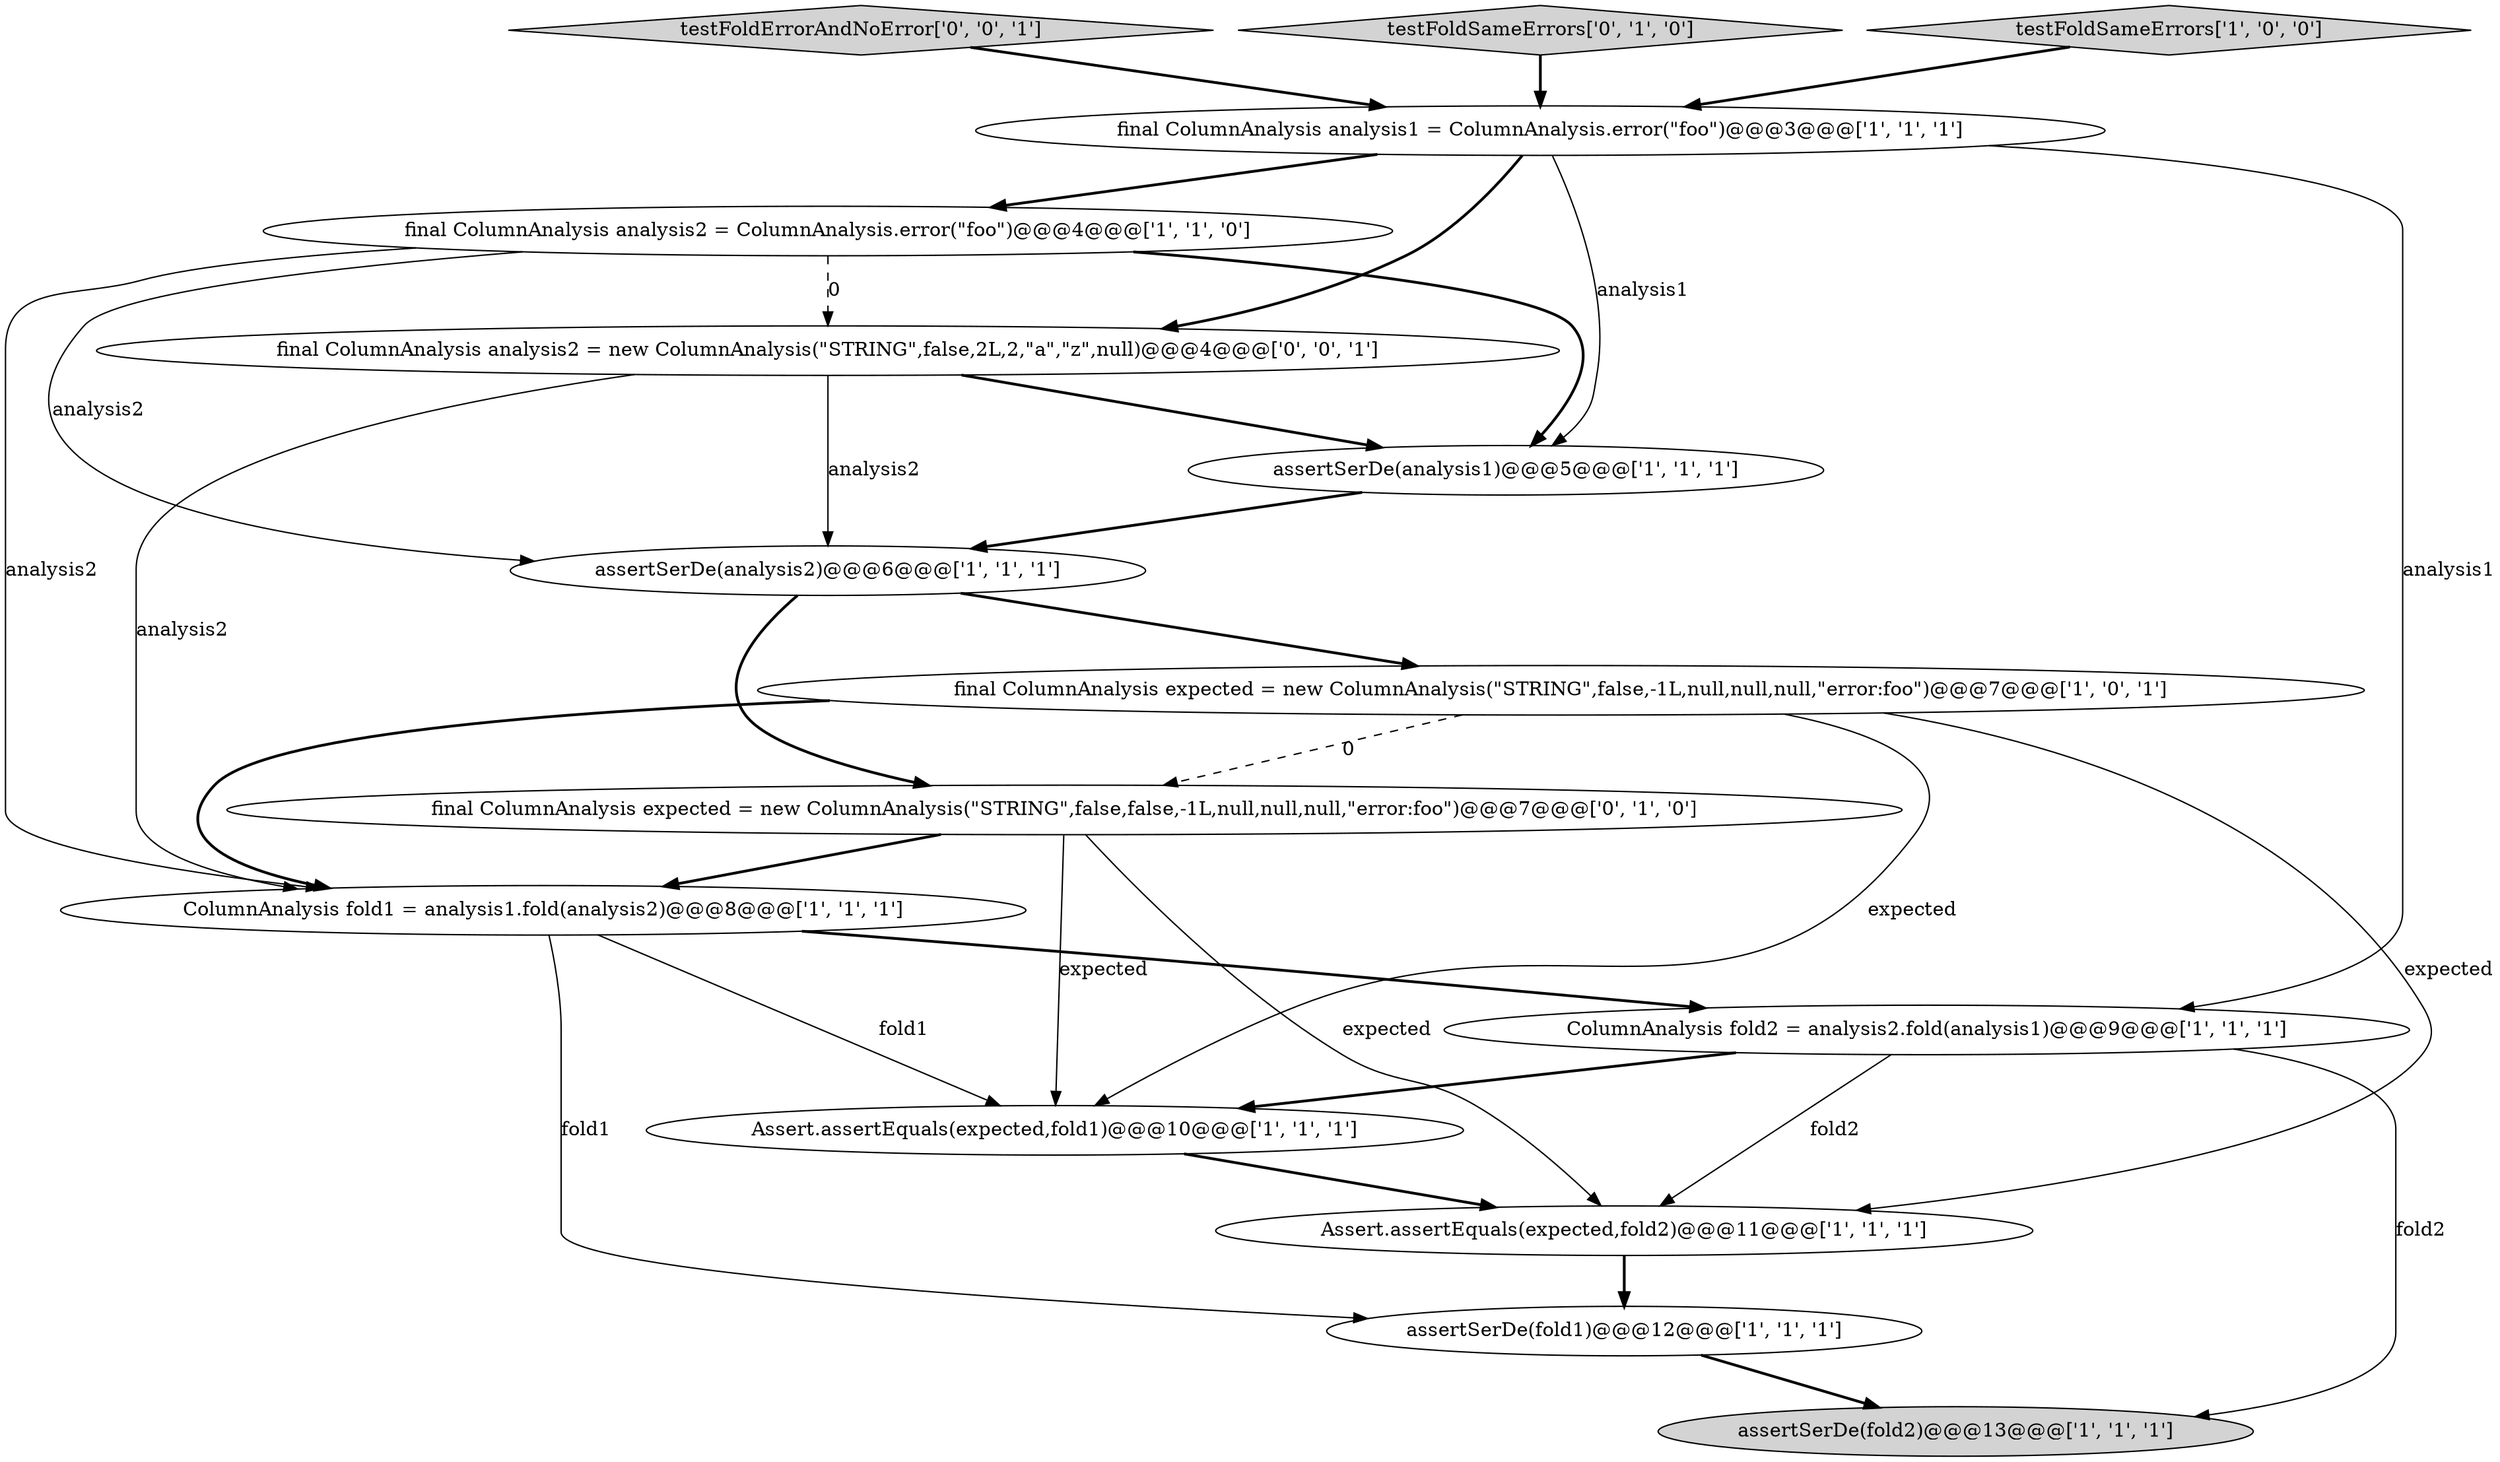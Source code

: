 digraph {
6 [style = filled, label = "final ColumnAnalysis expected = new ColumnAnalysis(\"STRING\",false,-1L,null,null,null,\"error:foo\")@@@7@@@['1', '0', '1']", fillcolor = white, shape = ellipse image = "AAA0AAABBB1BBB"];
15 [style = filled, label = "final ColumnAnalysis analysis2 = new ColumnAnalysis(\"STRING\",false,2L,2,\"a\",\"z\",null)@@@4@@@['0', '0', '1']", fillcolor = white, shape = ellipse image = "AAA0AAABBB3BBB"];
11 [style = filled, label = "ColumnAnalysis fold2 = analysis2.fold(analysis1)@@@9@@@['1', '1', '1']", fillcolor = white, shape = ellipse image = "AAA0AAABBB1BBB"];
14 [style = filled, label = "testFoldErrorAndNoError['0', '0', '1']", fillcolor = lightgray, shape = diamond image = "AAA0AAABBB3BBB"];
10 [style = filled, label = "assertSerDe(analysis1)@@@5@@@['1', '1', '1']", fillcolor = white, shape = ellipse image = "AAA0AAABBB1BBB"];
5 [style = filled, label = "assertSerDe(fold2)@@@13@@@['1', '1', '1']", fillcolor = lightgray, shape = ellipse image = "AAA0AAABBB1BBB"];
7 [style = filled, label = "assertSerDe(fold1)@@@12@@@['1', '1', '1']", fillcolor = white, shape = ellipse image = "AAA0AAABBB1BBB"];
2 [style = filled, label = "ColumnAnalysis fold1 = analysis1.fold(analysis2)@@@8@@@['1', '1', '1']", fillcolor = white, shape = ellipse image = "AAA0AAABBB1BBB"];
12 [style = filled, label = "final ColumnAnalysis expected = new ColumnAnalysis(\"STRING\",false,false,-1L,null,null,null,\"error:foo\")@@@7@@@['0', '1', '0']", fillcolor = white, shape = ellipse image = "AAA1AAABBB2BBB"];
13 [style = filled, label = "testFoldSameErrors['0', '1', '0']", fillcolor = lightgray, shape = diamond image = "AAA0AAABBB2BBB"];
0 [style = filled, label = "final ColumnAnalysis analysis2 = ColumnAnalysis.error(\"foo\")@@@4@@@['1', '1', '0']", fillcolor = white, shape = ellipse image = "AAA0AAABBB1BBB"];
3 [style = filled, label = "testFoldSameErrors['1', '0', '0']", fillcolor = lightgray, shape = diamond image = "AAA0AAABBB1BBB"];
9 [style = filled, label = "Assert.assertEquals(expected,fold2)@@@11@@@['1', '1', '1']", fillcolor = white, shape = ellipse image = "AAA0AAABBB1BBB"];
1 [style = filled, label = "assertSerDe(analysis2)@@@6@@@['1', '1', '1']", fillcolor = white, shape = ellipse image = "AAA0AAABBB1BBB"];
8 [style = filled, label = "Assert.assertEquals(expected,fold1)@@@10@@@['1', '1', '1']", fillcolor = white, shape = ellipse image = "AAA0AAABBB1BBB"];
4 [style = filled, label = "final ColumnAnalysis analysis1 = ColumnAnalysis.error(\"foo\")@@@3@@@['1', '1', '1']", fillcolor = white, shape = ellipse image = "AAA0AAABBB1BBB"];
6->8 [style = solid, label="expected"];
11->5 [style = solid, label="fold2"];
8->9 [style = bold, label=""];
13->4 [style = bold, label=""];
2->8 [style = solid, label="fold1"];
2->11 [style = bold, label=""];
1->12 [style = bold, label=""];
12->2 [style = bold, label=""];
15->1 [style = solid, label="analysis2"];
4->10 [style = solid, label="analysis1"];
0->1 [style = solid, label="analysis2"];
12->8 [style = solid, label="expected"];
6->9 [style = solid, label="expected"];
1->6 [style = bold, label=""];
6->2 [style = bold, label=""];
0->10 [style = bold, label=""];
10->1 [style = bold, label=""];
6->12 [style = dashed, label="0"];
11->8 [style = bold, label=""];
2->7 [style = solid, label="fold1"];
0->2 [style = solid, label="analysis2"];
15->2 [style = solid, label="analysis2"];
7->5 [style = bold, label=""];
4->11 [style = solid, label="analysis1"];
12->9 [style = solid, label="expected"];
0->15 [style = dashed, label="0"];
14->4 [style = bold, label=""];
11->9 [style = solid, label="fold2"];
4->15 [style = bold, label=""];
15->10 [style = bold, label=""];
3->4 [style = bold, label=""];
4->0 [style = bold, label=""];
9->7 [style = bold, label=""];
}
